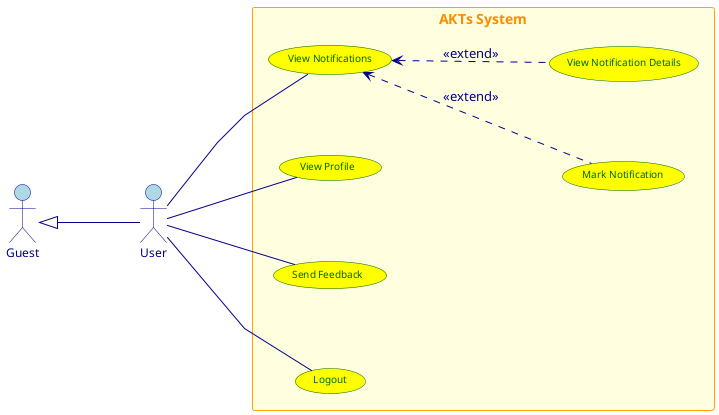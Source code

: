 @startuml
left to right direction
skinparam linetype polyline
skinparam nodesep 80
skinparam ranksep 100

' Cấu hình màu sắc cho actors
skinparam actor {
  BackgroundColor lightblue
  BorderColor darkblue
  FontColor darkblue
  FontSize 12
}


skinparam usecase {
  BackgroundColor yellow
  BorderColor darkgreen
  FontColor darkgreen
  FontSize 10
}


skinparam rectangle {
  BackgroundColor lightyellow
  BorderColor orange
  FontColor darkorange
  FontSize 14
  FontStyle bold
}


skinparam arrow {
  Color darkblue
  FontColor darkblue
}


together {
  actor Guest as "Guest"
  actor User as "User"
 
}

rectangle "AKTs System" {
  (View Profile) as UC1
  (Send Feedback) as UC2
  (Logout) as UC5
  (View Notifications) as UC6
  (Mark Notification) as UC8
  (View Notification Details) as UC9
}
Guest <|-d- User 
User -- UC1
User -- UC2
User -- UC5
User -- UC6
UC8 .u.> UC6 : <<extend>>
UC9 .u.> UC6 : <<extend>>
@enduml
